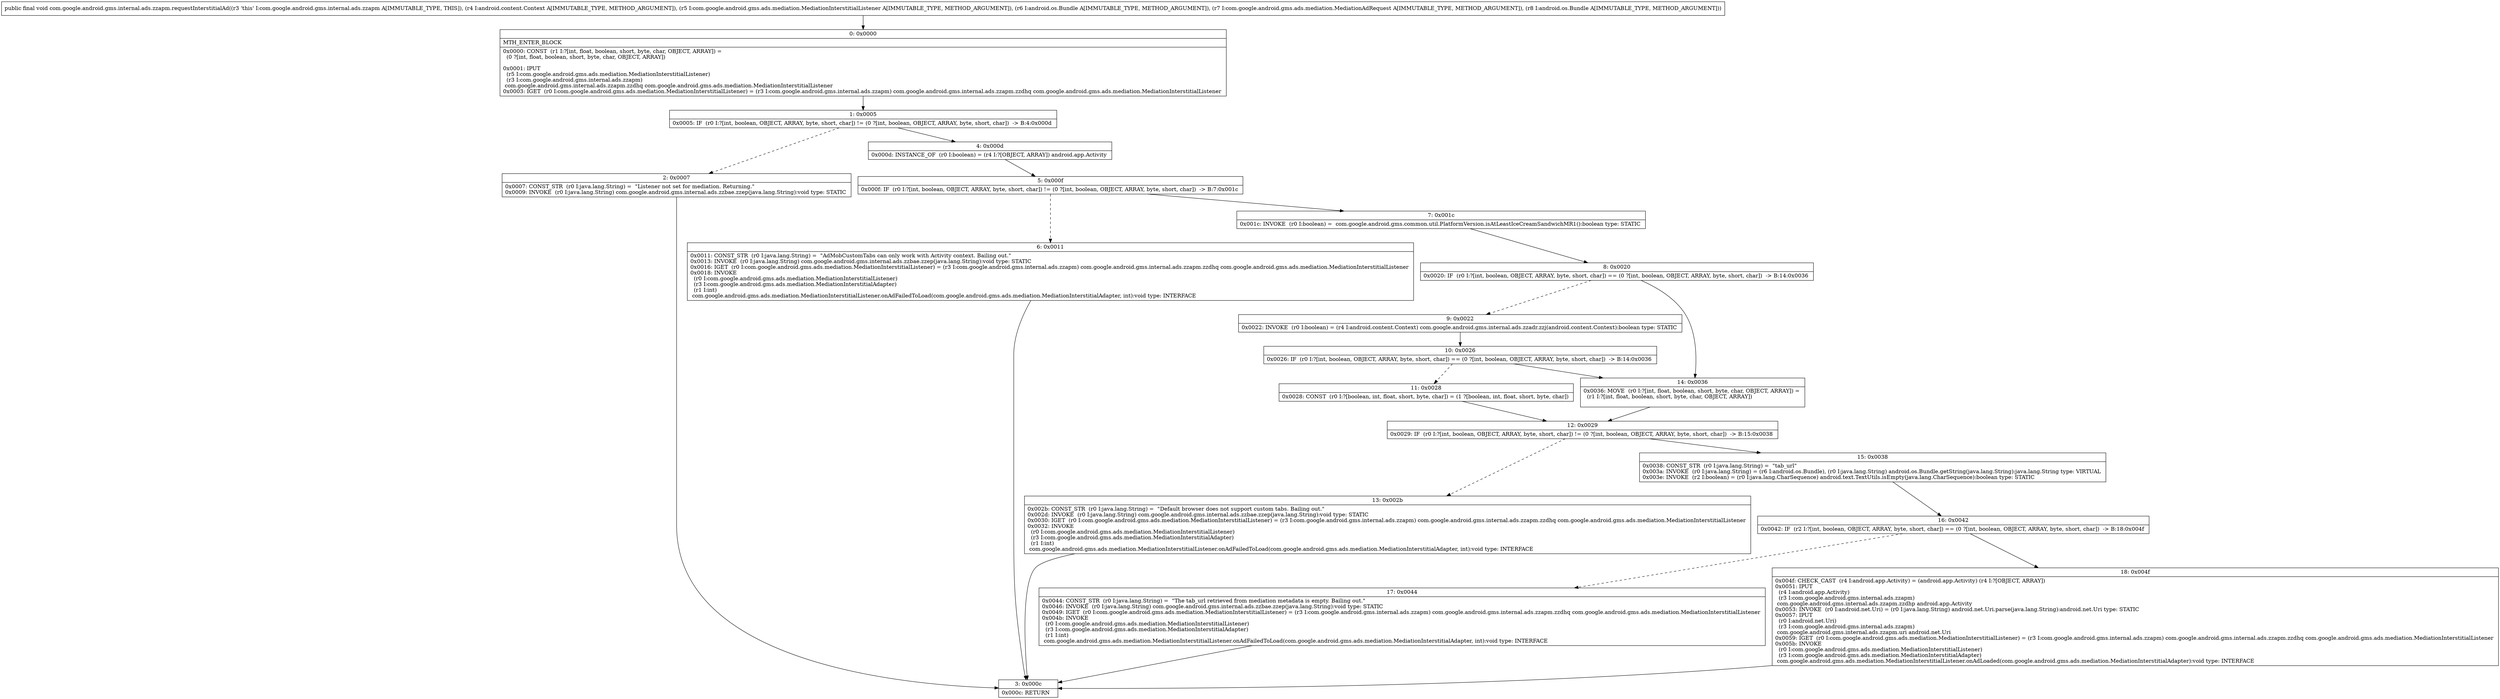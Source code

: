 digraph "CFG forcom.google.android.gms.internal.ads.zzapm.requestInterstitialAd(Landroid\/content\/Context;Lcom\/google\/android\/gms\/ads\/mediation\/MediationInterstitialListener;Landroid\/os\/Bundle;Lcom\/google\/android\/gms\/ads\/mediation\/MediationAdRequest;Landroid\/os\/Bundle;)V" {
Node_0 [shape=record,label="{0\:\ 0x0000|MTH_ENTER_BLOCK\l|0x0000: CONST  (r1 I:?[int, float, boolean, short, byte, char, OBJECT, ARRAY]) = \l  (0 ?[int, float, boolean, short, byte, char, OBJECT, ARRAY])\l \l0x0001: IPUT  \l  (r5 I:com.google.android.gms.ads.mediation.MediationInterstitialListener)\l  (r3 I:com.google.android.gms.internal.ads.zzapm)\l com.google.android.gms.internal.ads.zzapm.zzdhq com.google.android.gms.ads.mediation.MediationInterstitialListener \l0x0003: IGET  (r0 I:com.google.android.gms.ads.mediation.MediationInterstitialListener) = (r3 I:com.google.android.gms.internal.ads.zzapm) com.google.android.gms.internal.ads.zzapm.zzdhq com.google.android.gms.ads.mediation.MediationInterstitialListener \l}"];
Node_1 [shape=record,label="{1\:\ 0x0005|0x0005: IF  (r0 I:?[int, boolean, OBJECT, ARRAY, byte, short, char]) != (0 ?[int, boolean, OBJECT, ARRAY, byte, short, char])  \-\> B:4:0x000d \l}"];
Node_2 [shape=record,label="{2\:\ 0x0007|0x0007: CONST_STR  (r0 I:java.lang.String) =  \"Listener not set for mediation. Returning.\" \l0x0009: INVOKE  (r0 I:java.lang.String) com.google.android.gms.internal.ads.zzbae.zzep(java.lang.String):void type: STATIC \l}"];
Node_3 [shape=record,label="{3\:\ 0x000c|0x000c: RETURN   \l}"];
Node_4 [shape=record,label="{4\:\ 0x000d|0x000d: INSTANCE_OF  (r0 I:boolean) = (r4 I:?[OBJECT, ARRAY]) android.app.Activity \l}"];
Node_5 [shape=record,label="{5\:\ 0x000f|0x000f: IF  (r0 I:?[int, boolean, OBJECT, ARRAY, byte, short, char]) != (0 ?[int, boolean, OBJECT, ARRAY, byte, short, char])  \-\> B:7:0x001c \l}"];
Node_6 [shape=record,label="{6\:\ 0x0011|0x0011: CONST_STR  (r0 I:java.lang.String) =  \"AdMobCustomTabs can only work with Activity context. Bailing out.\" \l0x0013: INVOKE  (r0 I:java.lang.String) com.google.android.gms.internal.ads.zzbae.zzep(java.lang.String):void type: STATIC \l0x0016: IGET  (r0 I:com.google.android.gms.ads.mediation.MediationInterstitialListener) = (r3 I:com.google.android.gms.internal.ads.zzapm) com.google.android.gms.internal.ads.zzapm.zzdhq com.google.android.gms.ads.mediation.MediationInterstitialListener \l0x0018: INVOKE  \l  (r0 I:com.google.android.gms.ads.mediation.MediationInterstitialListener)\l  (r3 I:com.google.android.gms.ads.mediation.MediationInterstitialAdapter)\l  (r1 I:int)\l com.google.android.gms.ads.mediation.MediationInterstitialListener.onAdFailedToLoad(com.google.android.gms.ads.mediation.MediationInterstitialAdapter, int):void type: INTERFACE \l}"];
Node_7 [shape=record,label="{7\:\ 0x001c|0x001c: INVOKE  (r0 I:boolean) =  com.google.android.gms.common.util.PlatformVersion.isAtLeastIceCreamSandwichMR1():boolean type: STATIC \l}"];
Node_8 [shape=record,label="{8\:\ 0x0020|0x0020: IF  (r0 I:?[int, boolean, OBJECT, ARRAY, byte, short, char]) == (0 ?[int, boolean, OBJECT, ARRAY, byte, short, char])  \-\> B:14:0x0036 \l}"];
Node_9 [shape=record,label="{9\:\ 0x0022|0x0022: INVOKE  (r0 I:boolean) = (r4 I:android.content.Context) com.google.android.gms.internal.ads.zzadr.zzj(android.content.Context):boolean type: STATIC \l}"];
Node_10 [shape=record,label="{10\:\ 0x0026|0x0026: IF  (r0 I:?[int, boolean, OBJECT, ARRAY, byte, short, char]) == (0 ?[int, boolean, OBJECT, ARRAY, byte, short, char])  \-\> B:14:0x0036 \l}"];
Node_11 [shape=record,label="{11\:\ 0x0028|0x0028: CONST  (r0 I:?[boolean, int, float, short, byte, char]) = (1 ?[boolean, int, float, short, byte, char]) \l}"];
Node_12 [shape=record,label="{12\:\ 0x0029|0x0029: IF  (r0 I:?[int, boolean, OBJECT, ARRAY, byte, short, char]) != (0 ?[int, boolean, OBJECT, ARRAY, byte, short, char])  \-\> B:15:0x0038 \l}"];
Node_13 [shape=record,label="{13\:\ 0x002b|0x002b: CONST_STR  (r0 I:java.lang.String) =  \"Default browser does not support custom tabs. Bailing out.\" \l0x002d: INVOKE  (r0 I:java.lang.String) com.google.android.gms.internal.ads.zzbae.zzep(java.lang.String):void type: STATIC \l0x0030: IGET  (r0 I:com.google.android.gms.ads.mediation.MediationInterstitialListener) = (r3 I:com.google.android.gms.internal.ads.zzapm) com.google.android.gms.internal.ads.zzapm.zzdhq com.google.android.gms.ads.mediation.MediationInterstitialListener \l0x0032: INVOKE  \l  (r0 I:com.google.android.gms.ads.mediation.MediationInterstitialListener)\l  (r3 I:com.google.android.gms.ads.mediation.MediationInterstitialAdapter)\l  (r1 I:int)\l com.google.android.gms.ads.mediation.MediationInterstitialListener.onAdFailedToLoad(com.google.android.gms.ads.mediation.MediationInterstitialAdapter, int):void type: INTERFACE \l}"];
Node_14 [shape=record,label="{14\:\ 0x0036|0x0036: MOVE  (r0 I:?[int, float, boolean, short, byte, char, OBJECT, ARRAY]) = \l  (r1 I:?[int, float, boolean, short, byte, char, OBJECT, ARRAY])\l \l}"];
Node_15 [shape=record,label="{15\:\ 0x0038|0x0038: CONST_STR  (r0 I:java.lang.String) =  \"tab_url\" \l0x003a: INVOKE  (r0 I:java.lang.String) = (r6 I:android.os.Bundle), (r0 I:java.lang.String) android.os.Bundle.getString(java.lang.String):java.lang.String type: VIRTUAL \l0x003e: INVOKE  (r2 I:boolean) = (r0 I:java.lang.CharSequence) android.text.TextUtils.isEmpty(java.lang.CharSequence):boolean type: STATIC \l}"];
Node_16 [shape=record,label="{16\:\ 0x0042|0x0042: IF  (r2 I:?[int, boolean, OBJECT, ARRAY, byte, short, char]) == (0 ?[int, boolean, OBJECT, ARRAY, byte, short, char])  \-\> B:18:0x004f \l}"];
Node_17 [shape=record,label="{17\:\ 0x0044|0x0044: CONST_STR  (r0 I:java.lang.String) =  \"The tab_url retrieved from mediation metadata is empty. Bailing out.\" \l0x0046: INVOKE  (r0 I:java.lang.String) com.google.android.gms.internal.ads.zzbae.zzep(java.lang.String):void type: STATIC \l0x0049: IGET  (r0 I:com.google.android.gms.ads.mediation.MediationInterstitialListener) = (r3 I:com.google.android.gms.internal.ads.zzapm) com.google.android.gms.internal.ads.zzapm.zzdhq com.google.android.gms.ads.mediation.MediationInterstitialListener \l0x004b: INVOKE  \l  (r0 I:com.google.android.gms.ads.mediation.MediationInterstitialListener)\l  (r3 I:com.google.android.gms.ads.mediation.MediationInterstitialAdapter)\l  (r1 I:int)\l com.google.android.gms.ads.mediation.MediationInterstitialListener.onAdFailedToLoad(com.google.android.gms.ads.mediation.MediationInterstitialAdapter, int):void type: INTERFACE \l}"];
Node_18 [shape=record,label="{18\:\ 0x004f|0x004f: CHECK_CAST  (r4 I:android.app.Activity) = (android.app.Activity) (r4 I:?[OBJECT, ARRAY]) \l0x0051: IPUT  \l  (r4 I:android.app.Activity)\l  (r3 I:com.google.android.gms.internal.ads.zzapm)\l com.google.android.gms.internal.ads.zzapm.zzdhp android.app.Activity \l0x0053: INVOKE  (r0 I:android.net.Uri) = (r0 I:java.lang.String) android.net.Uri.parse(java.lang.String):android.net.Uri type: STATIC \l0x0057: IPUT  \l  (r0 I:android.net.Uri)\l  (r3 I:com.google.android.gms.internal.ads.zzapm)\l com.google.android.gms.internal.ads.zzapm.uri android.net.Uri \l0x0059: IGET  (r0 I:com.google.android.gms.ads.mediation.MediationInterstitialListener) = (r3 I:com.google.android.gms.internal.ads.zzapm) com.google.android.gms.internal.ads.zzapm.zzdhq com.google.android.gms.ads.mediation.MediationInterstitialListener \l0x005b: INVOKE  \l  (r0 I:com.google.android.gms.ads.mediation.MediationInterstitialListener)\l  (r3 I:com.google.android.gms.ads.mediation.MediationInterstitialAdapter)\l com.google.android.gms.ads.mediation.MediationInterstitialListener.onAdLoaded(com.google.android.gms.ads.mediation.MediationInterstitialAdapter):void type: INTERFACE \l}"];
MethodNode[shape=record,label="{public final void com.google.android.gms.internal.ads.zzapm.requestInterstitialAd((r3 'this' I:com.google.android.gms.internal.ads.zzapm A[IMMUTABLE_TYPE, THIS]), (r4 I:android.content.Context A[IMMUTABLE_TYPE, METHOD_ARGUMENT]), (r5 I:com.google.android.gms.ads.mediation.MediationInterstitialListener A[IMMUTABLE_TYPE, METHOD_ARGUMENT]), (r6 I:android.os.Bundle A[IMMUTABLE_TYPE, METHOD_ARGUMENT]), (r7 I:com.google.android.gms.ads.mediation.MediationAdRequest A[IMMUTABLE_TYPE, METHOD_ARGUMENT]), (r8 I:android.os.Bundle A[IMMUTABLE_TYPE, METHOD_ARGUMENT])) }"];
MethodNode -> Node_0;
Node_0 -> Node_1;
Node_1 -> Node_2[style=dashed];
Node_1 -> Node_4;
Node_2 -> Node_3;
Node_4 -> Node_5;
Node_5 -> Node_6[style=dashed];
Node_5 -> Node_7;
Node_6 -> Node_3;
Node_7 -> Node_8;
Node_8 -> Node_9[style=dashed];
Node_8 -> Node_14;
Node_9 -> Node_10;
Node_10 -> Node_11[style=dashed];
Node_10 -> Node_14;
Node_11 -> Node_12;
Node_12 -> Node_13[style=dashed];
Node_12 -> Node_15;
Node_13 -> Node_3;
Node_14 -> Node_12;
Node_15 -> Node_16;
Node_16 -> Node_17[style=dashed];
Node_16 -> Node_18;
Node_17 -> Node_3;
Node_18 -> Node_3;
}

